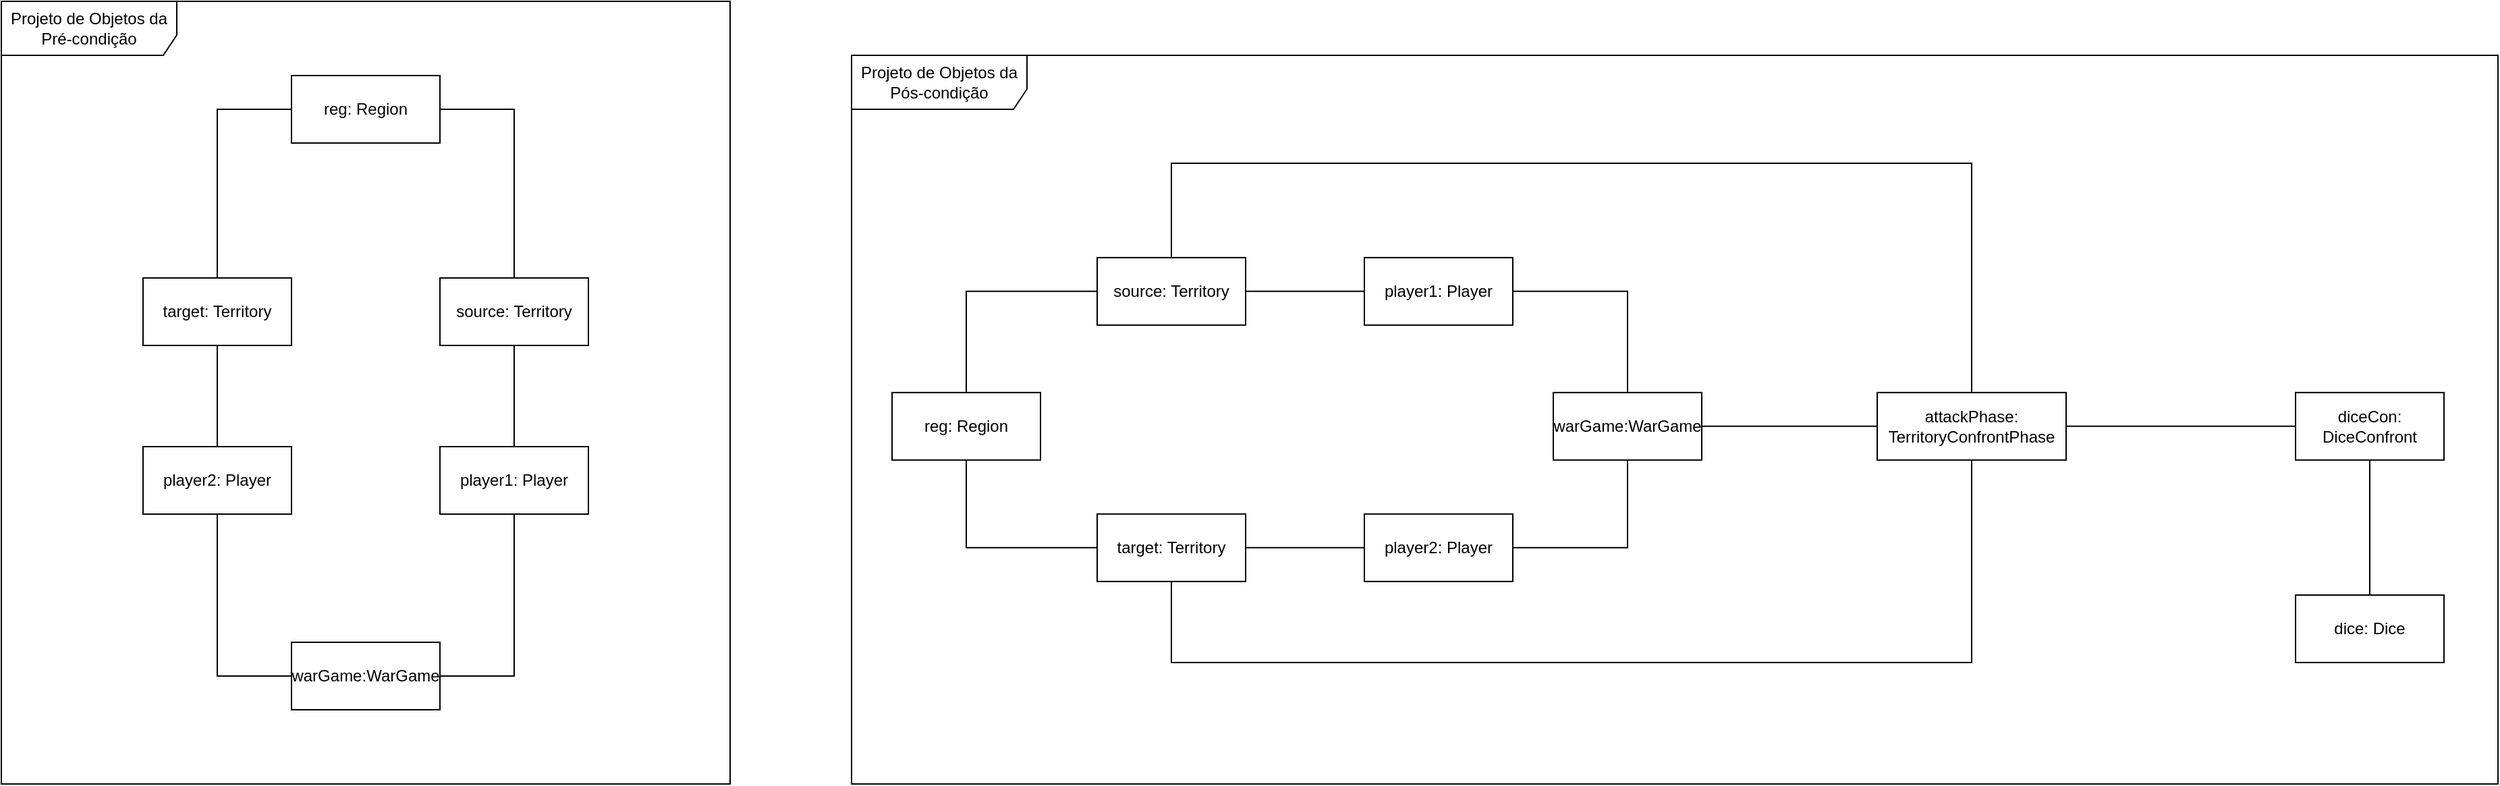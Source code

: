 <mxfile version="24.4.4" type="github">
  <diagram name="Página-1" id="5AZ9xxgZzm523hcU_7wC">
    <mxGraphModel dx="1994" dy="1157" grid="1" gridSize="10" guides="1" tooltips="1" connect="1" arrows="1" fold="1" page="1" pageScale="1" pageWidth="827" pageHeight="1169" math="0" shadow="0">
      <root>
        <mxCell id="0" />
        <mxCell id="1" parent="0" />
        <mxCell id="Sv66Rmfc2I0Jqb1ikX8F-1" style="edgeStyle=orthogonalEdgeStyle;rounded=0;orthogonalLoop=1;jettySize=auto;html=1;entryX=0.5;entryY=1;entryDx=0;entryDy=0;exitX=1;exitY=0.5;exitDx=0;exitDy=0;endArrow=none;endFill=0;" edge="1" parent="1" source="Sv66Rmfc2I0Jqb1ikX8F-2" target="Sv66Rmfc2I0Jqb1ikX8F-6">
          <mxGeometry relative="1" as="geometry" />
        </mxCell>
        <mxCell id="Sv66Rmfc2I0Jqb1ikX8F-2" value="warGame:WarGame" style="html=1;whiteSpace=wrap;" vertex="1" parent="1">
          <mxGeometry x="235" y="565" width="110" height="50" as="geometry" />
        </mxCell>
        <mxCell id="Sv66Rmfc2I0Jqb1ikX8F-3" style="edgeStyle=orthogonalEdgeStyle;rounded=0;orthogonalLoop=1;jettySize=auto;html=1;endArrow=none;endFill=0;entryX=0;entryY=0.5;entryDx=0;entryDy=0;exitX=0.5;exitY=1;exitDx=0;exitDy=0;" edge="1" parent="1" source="Sv66Rmfc2I0Jqb1ikX8F-4" target="Sv66Rmfc2I0Jqb1ikX8F-2">
          <mxGeometry relative="1" as="geometry" />
        </mxCell>
        <mxCell id="Sv66Rmfc2I0Jqb1ikX8F-4" value="player2: Player" style="html=1;whiteSpace=wrap;" vertex="1" parent="1">
          <mxGeometry x="125" y="420" width="110" height="50" as="geometry" />
        </mxCell>
        <mxCell id="Sv66Rmfc2I0Jqb1ikX8F-5" style="edgeStyle=orthogonalEdgeStyle;rounded=0;orthogonalLoop=1;jettySize=auto;html=1;entryX=0.5;entryY=1;entryDx=0;entryDy=0;endArrow=none;endFill=0;" edge="1" parent="1" source="Sv66Rmfc2I0Jqb1ikX8F-6" target="Sv66Rmfc2I0Jqb1ikX8F-7">
          <mxGeometry relative="1" as="geometry" />
        </mxCell>
        <mxCell id="Sv66Rmfc2I0Jqb1ikX8F-6" value="player1: Player" style="html=1;whiteSpace=wrap;" vertex="1" parent="1">
          <mxGeometry x="345" y="420" width="110" height="50" as="geometry" />
        </mxCell>
        <mxCell id="Sv66Rmfc2I0Jqb1ikX8F-7" value="source: Territory" style="html=1;whiteSpace=wrap;" vertex="1" parent="1">
          <mxGeometry x="345" y="295" width="110" height="50" as="geometry" />
        </mxCell>
        <mxCell id="Sv66Rmfc2I0Jqb1ikX8F-8" style="edgeStyle=orthogonalEdgeStyle;rounded=0;orthogonalLoop=1;jettySize=auto;html=1;entryX=0;entryY=0.5;entryDx=0;entryDy=0;endArrow=none;endFill=0;" edge="1" parent="1" source="Sv66Rmfc2I0Jqb1ikX8F-10" target="Sv66Rmfc2I0Jqb1ikX8F-12">
          <mxGeometry relative="1" as="geometry" />
        </mxCell>
        <mxCell id="Sv66Rmfc2I0Jqb1ikX8F-9" style="edgeStyle=orthogonalEdgeStyle;rounded=0;orthogonalLoop=1;jettySize=auto;html=1;entryX=0.5;entryY=0;entryDx=0;entryDy=0;endArrow=none;endFill=0;exitX=0.5;exitY=1;exitDx=0;exitDy=0;" edge="1" parent="1" source="Sv66Rmfc2I0Jqb1ikX8F-10" target="Sv66Rmfc2I0Jqb1ikX8F-4">
          <mxGeometry relative="1" as="geometry" />
        </mxCell>
        <mxCell id="Sv66Rmfc2I0Jqb1ikX8F-10" value="target: Territory" style="html=1;whiteSpace=wrap;" vertex="1" parent="1">
          <mxGeometry x="125" y="295" width="110" height="50" as="geometry" />
        </mxCell>
        <mxCell id="Sv66Rmfc2I0Jqb1ikX8F-11" style="edgeStyle=orthogonalEdgeStyle;rounded=0;orthogonalLoop=1;jettySize=auto;html=1;entryX=0.5;entryY=0;entryDx=0;entryDy=0;exitX=1;exitY=0.5;exitDx=0;exitDy=0;endArrow=none;endFill=0;" edge="1" parent="1" source="Sv66Rmfc2I0Jqb1ikX8F-12" target="Sv66Rmfc2I0Jqb1ikX8F-7">
          <mxGeometry relative="1" as="geometry" />
        </mxCell>
        <mxCell id="Sv66Rmfc2I0Jqb1ikX8F-12" value="reg: Region" style="html=1;whiteSpace=wrap;" vertex="1" parent="1">
          <mxGeometry x="235" y="145" width="110" height="50" as="geometry" />
        </mxCell>
        <mxCell id="Sv66Rmfc2I0Jqb1ikX8F-13" value="&lt;div&gt;Projeto de Objetos da Pré-condição&lt;/div&gt;" style="shape=umlFrame;whiteSpace=wrap;html=1;pointerEvents=0;width=130;height=40;" vertex="1" parent="1">
          <mxGeometry x="20" y="90" width="540" height="580" as="geometry" />
        </mxCell>
        <mxCell id="Sv66Rmfc2I0Jqb1ikX8F-14" style="edgeStyle=orthogonalEdgeStyle;rounded=0;orthogonalLoop=1;jettySize=auto;html=1;entryX=1;entryY=0.5;entryDx=0;entryDy=0;exitX=0.5;exitY=0;exitDx=0;exitDy=0;endArrow=none;endFill=0;" edge="1" parent="1" source="Sv66Rmfc2I0Jqb1ikX8F-16" target="Sv66Rmfc2I0Jqb1ikX8F-22">
          <mxGeometry relative="1" as="geometry" />
        </mxCell>
        <mxCell id="Sv66Rmfc2I0Jqb1ikX8F-15" style="edgeStyle=orthogonalEdgeStyle;rounded=0;orthogonalLoop=1;jettySize=auto;html=1;entryX=0;entryY=0.5;entryDx=0;entryDy=0;endArrow=none;endFill=0;" edge="1" parent="1" source="Sv66Rmfc2I0Jqb1ikX8F-16" target="Sv66Rmfc2I0Jqb1ikX8F-31">
          <mxGeometry relative="1" as="geometry" />
        </mxCell>
        <mxCell id="Sv66Rmfc2I0Jqb1ikX8F-16" value="warGame:WarGame" style="html=1;whiteSpace=wrap;" vertex="1" parent="1">
          <mxGeometry x="1170" y="379.92" width="110" height="50" as="geometry" />
        </mxCell>
        <mxCell id="Sv66Rmfc2I0Jqb1ikX8F-17" style="edgeStyle=orthogonalEdgeStyle;rounded=0;orthogonalLoop=1;jettySize=auto;html=1;endArrow=none;endFill=0;entryX=0.5;entryY=1;entryDx=0;entryDy=0;exitX=1;exitY=0.5;exitDx=0;exitDy=0;" edge="1" parent="1" source="Sv66Rmfc2I0Jqb1ikX8F-19" target="Sv66Rmfc2I0Jqb1ikX8F-16">
          <mxGeometry relative="1" as="geometry" />
        </mxCell>
        <mxCell id="Sv66Rmfc2I0Jqb1ikX8F-18" style="edgeStyle=orthogonalEdgeStyle;rounded=0;orthogonalLoop=1;jettySize=auto;html=1;entryX=0.5;entryY=1;entryDx=0;entryDy=0;endArrow=none;endFill=0;exitX=0.5;exitY=1;exitDx=0;exitDy=0;" edge="1" parent="1" source="Sv66Rmfc2I0Jqb1ikX8F-26" target="Sv66Rmfc2I0Jqb1ikX8F-31">
          <mxGeometry relative="1" as="geometry">
            <Array as="points">
              <mxPoint x="887" y="580" />
              <mxPoint x="1480" y="580" />
            </Array>
          </mxGeometry>
        </mxCell>
        <mxCell id="Sv66Rmfc2I0Jqb1ikX8F-19" value="player2: Player" style="html=1;whiteSpace=wrap;" vertex="1" parent="1">
          <mxGeometry x="1030" y="469.92" width="110" height="50" as="geometry" />
        </mxCell>
        <mxCell id="Sv66Rmfc2I0Jqb1ikX8F-20" style="edgeStyle=orthogonalEdgeStyle;rounded=0;orthogonalLoop=1;jettySize=auto;html=1;entryX=1;entryY=0.5;entryDx=0;entryDy=0;endArrow=none;endFill=0;" edge="1" parent="1" source="Sv66Rmfc2I0Jqb1ikX8F-22" target="Sv66Rmfc2I0Jqb1ikX8F-23">
          <mxGeometry relative="1" as="geometry" />
        </mxCell>
        <mxCell id="Sv66Rmfc2I0Jqb1ikX8F-21" style="edgeStyle=orthogonalEdgeStyle;rounded=0;orthogonalLoop=1;jettySize=auto;html=1;entryX=0.5;entryY=0;entryDx=0;entryDy=0;endArrow=none;endFill=0;exitX=0.5;exitY=0;exitDx=0;exitDy=0;" edge="1" parent="1" source="Sv66Rmfc2I0Jqb1ikX8F-23" target="Sv66Rmfc2I0Jqb1ikX8F-31">
          <mxGeometry relative="1" as="geometry">
            <Array as="points">
              <mxPoint x="887" y="210" />
              <mxPoint x="1480" y="210" />
            </Array>
          </mxGeometry>
        </mxCell>
        <mxCell id="Sv66Rmfc2I0Jqb1ikX8F-22" value="player1: Player" style="html=1;whiteSpace=wrap;" vertex="1" parent="1">
          <mxGeometry x="1030" y="279.92" width="110" height="50" as="geometry" />
        </mxCell>
        <mxCell id="Sv66Rmfc2I0Jqb1ikX8F-23" value="source: Territory" style="html=1;whiteSpace=wrap;" vertex="1" parent="1">
          <mxGeometry x="832" y="279.92" width="110" height="50" as="geometry" />
        </mxCell>
        <mxCell id="Sv66Rmfc2I0Jqb1ikX8F-24" style="edgeStyle=orthogonalEdgeStyle;rounded=0;orthogonalLoop=1;jettySize=auto;html=1;entryX=0.5;entryY=1;entryDx=0;entryDy=0;endArrow=none;endFill=0;" edge="1" parent="1" source="Sv66Rmfc2I0Jqb1ikX8F-26" target="Sv66Rmfc2I0Jqb1ikX8F-28">
          <mxGeometry relative="1" as="geometry" />
        </mxCell>
        <mxCell id="Sv66Rmfc2I0Jqb1ikX8F-25" style="edgeStyle=orthogonalEdgeStyle;rounded=0;orthogonalLoop=1;jettySize=auto;html=1;entryX=0;entryY=0.5;entryDx=0;entryDy=0;endArrow=none;endFill=0;exitX=1;exitY=0.5;exitDx=0;exitDy=0;" edge="1" parent="1" source="Sv66Rmfc2I0Jqb1ikX8F-26" target="Sv66Rmfc2I0Jqb1ikX8F-19">
          <mxGeometry relative="1" as="geometry" />
        </mxCell>
        <mxCell id="Sv66Rmfc2I0Jqb1ikX8F-26" value="target: Territory" style="html=1;whiteSpace=wrap;" vertex="1" parent="1">
          <mxGeometry x="832" y="469.92" width="110" height="50" as="geometry" />
        </mxCell>
        <mxCell id="Sv66Rmfc2I0Jqb1ikX8F-27" style="edgeStyle=orthogonalEdgeStyle;rounded=0;orthogonalLoop=1;jettySize=auto;html=1;entryX=0;entryY=0.5;entryDx=0;entryDy=0;exitX=0.5;exitY=0;exitDx=0;exitDy=0;endArrow=none;endFill=0;" edge="1" parent="1" source="Sv66Rmfc2I0Jqb1ikX8F-28" target="Sv66Rmfc2I0Jqb1ikX8F-23">
          <mxGeometry relative="1" as="geometry" />
        </mxCell>
        <mxCell id="Sv66Rmfc2I0Jqb1ikX8F-28" value="reg: Region" style="html=1;whiteSpace=wrap;" vertex="1" parent="1">
          <mxGeometry x="680" y="379.92" width="110" height="50" as="geometry" />
        </mxCell>
        <mxCell id="Sv66Rmfc2I0Jqb1ikX8F-29" value="&lt;div&gt;Projeto de Objetos da Pós-condição&lt;/div&gt;" style="shape=umlFrame;whiteSpace=wrap;html=1;pointerEvents=0;width=130;height=40;" vertex="1" parent="1">
          <mxGeometry x="650" y="130" width="1220" height="540" as="geometry" />
        </mxCell>
        <mxCell id="Sv66Rmfc2I0Jqb1ikX8F-30" style="edgeStyle=orthogonalEdgeStyle;rounded=0;orthogonalLoop=1;jettySize=auto;html=1;endArrow=none;endFill=0;" edge="1" parent="1" source="Sv66Rmfc2I0Jqb1ikX8F-31" target="Sv66Rmfc2I0Jqb1ikX8F-33">
          <mxGeometry relative="1" as="geometry" />
        </mxCell>
        <mxCell id="Sv66Rmfc2I0Jqb1ikX8F-31" value="&lt;blockquote&gt;attackPhase: TerritoryConfrontPhase&lt;/blockquote&gt;" style="html=1;whiteSpace=wrap;" vertex="1" parent="1">
          <mxGeometry x="1410" y="379.92" width="140" height="50" as="geometry" />
        </mxCell>
        <mxCell id="Sv66Rmfc2I0Jqb1ikX8F-32" style="edgeStyle=orthogonalEdgeStyle;rounded=0;orthogonalLoop=1;jettySize=auto;html=1;endArrow=none;endFill=0;" edge="1" parent="1" source="Sv66Rmfc2I0Jqb1ikX8F-33" target="Sv66Rmfc2I0Jqb1ikX8F-34">
          <mxGeometry relative="1" as="geometry" />
        </mxCell>
        <mxCell id="Sv66Rmfc2I0Jqb1ikX8F-33" value="diceCon: DiceConfront" style="html=1;whiteSpace=wrap;" vertex="1" parent="1">
          <mxGeometry x="1720" y="379.92" width="110" height="50" as="geometry" />
        </mxCell>
        <mxCell id="Sv66Rmfc2I0Jqb1ikX8F-34" value="dice: Dice" style="html=1;whiteSpace=wrap;" vertex="1" parent="1">
          <mxGeometry x="1720" y="530" width="110" height="50" as="geometry" />
        </mxCell>
      </root>
    </mxGraphModel>
  </diagram>
</mxfile>
